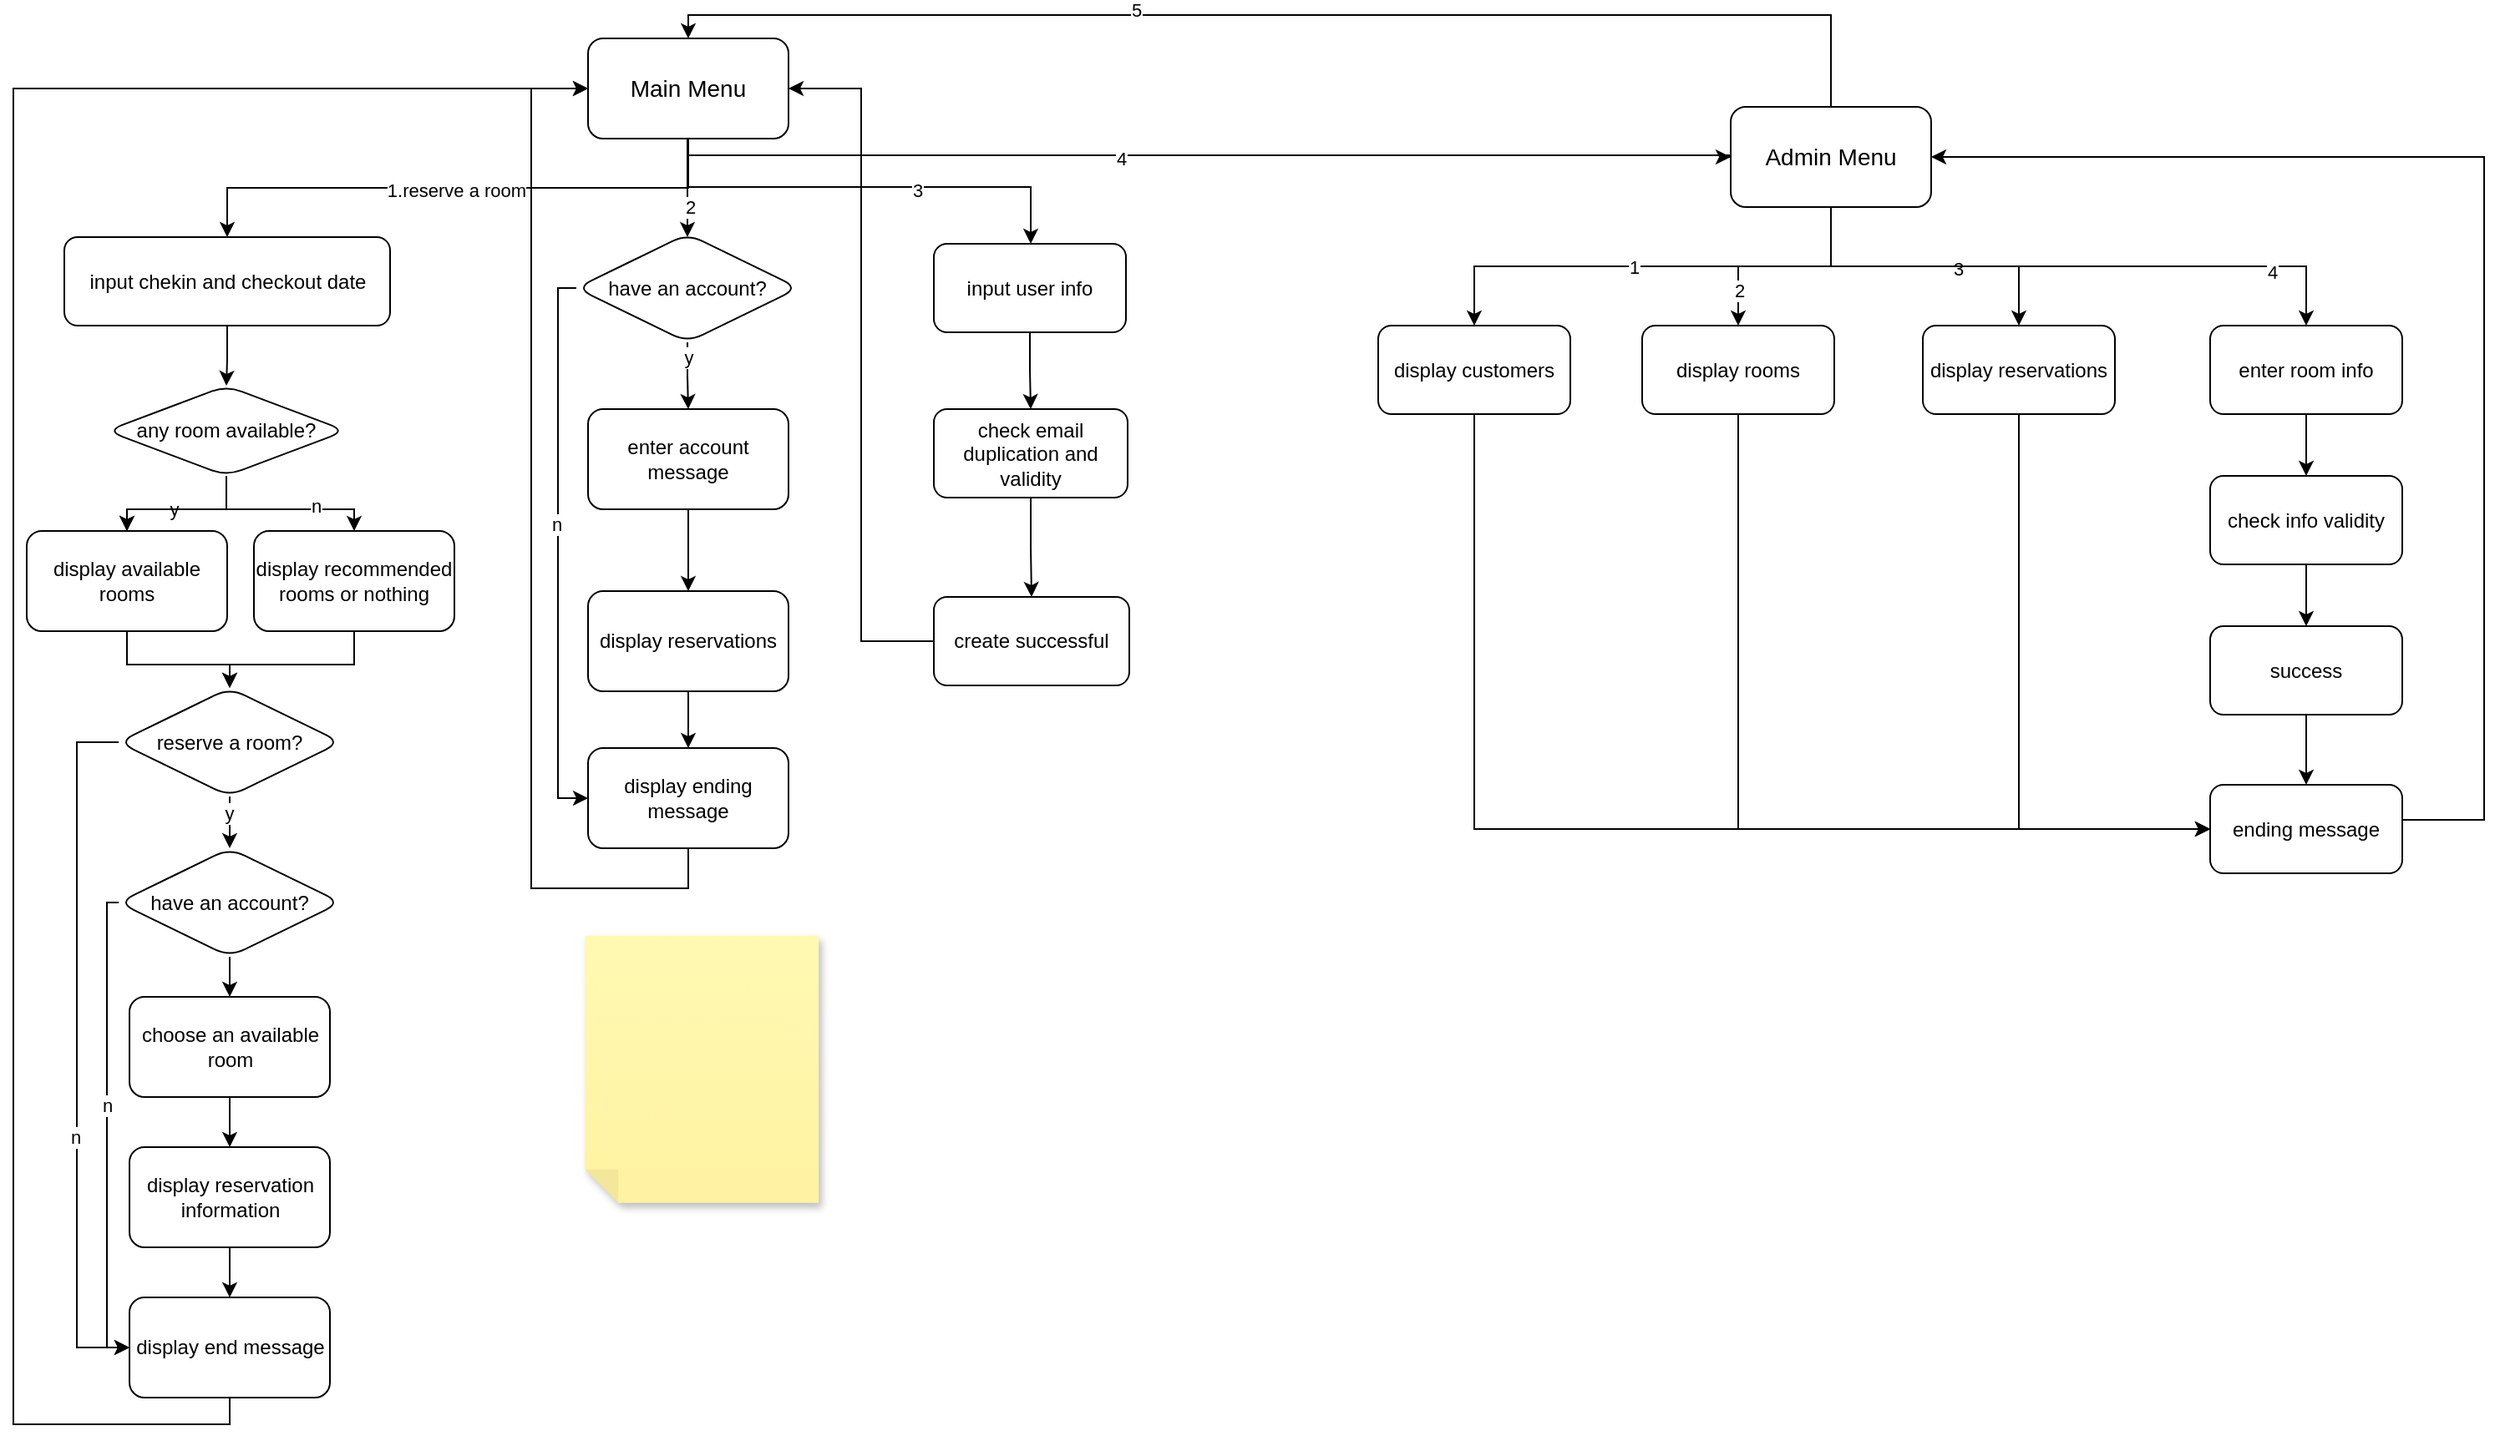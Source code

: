 <mxfile version="21.6.5" type="device">
  <diagram name="Page-1" id="L9pgTuRZYYC1K3Q5Xu9Y">
    <mxGraphModel dx="995" dy="513" grid="0" gridSize="10" guides="1" tooltips="1" connect="1" arrows="1" fold="1" page="1" pageScale="1" pageWidth="827" pageHeight="1169" math="0" shadow="0">
      <root>
        <mxCell id="0" />
        <mxCell id="1" parent="0" />
        <mxCell id="ynpUtE7QQ3pSsfp8GMd7-4" style="edgeStyle=orthogonalEdgeStyle;rounded=0;orthogonalLoop=1;jettySize=auto;html=1;exitX=0.5;exitY=1;exitDx=0;exitDy=0;entryX=0.5;entryY=0;entryDx=0;entryDy=0;" edge="1" parent="1" source="ynpUtE7QQ3pSsfp8GMd7-2" target="ynpUtE7QQ3pSsfp8GMd7-3">
          <mxGeometry relative="1" as="geometry" />
        </mxCell>
        <mxCell id="ynpUtE7QQ3pSsfp8GMd7-5" value="1.reserve a room" style="edgeLabel;html=1;align=center;verticalAlign=middle;resizable=0;points=[];" vertex="1" connectable="0" parent="ynpUtE7QQ3pSsfp8GMd7-4">
          <mxGeometry x="0.005" y="1" relative="1" as="geometry">
            <mxPoint as="offset" />
          </mxGeometry>
        </mxCell>
        <mxCell id="ynpUtE7QQ3pSsfp8GMd7-44" style="edgeStyle=orthogonalEdgeStyle;rounded=0;orthogonalLoop=1;jettySize=auto;html=1;entryX=0.5;entryY=0;entryDx=0;entryDy=0;" edge="1" parent="1" source="ynpUtE7QQ3pSsfp8GMd7-2">
          <mxGeometry relative="1" as="geometry">
            <mxPoint x="413.5" y="144" as="targetPoint" />
          </mxGeometry>
        </mxCell>
        <mxCell id="ynpUtE7QQ3pSsfp8GMd7-45" value="2" style="edgeLabel;html=1;align=center;verticalAlign=middle;resizable=0;points=[];" vertex="1" connectable="0" parent="ynpUtE7QQ3pSsfp8GMd7-44">
          <mxGeometry x="0.361" y="1" relative="1" as="geometry">
            <mxPoint y="1" as="offset" />
          </mxGeometry>
        </mxCell>
        <mxCell id="ynpUtE7QQ3pSsfp8GMd7-63" style="edgeStyle=orthogonalEdgeStyle;rounded=0;orthogonalLoop=1;jettySize=auto;html=1;exitX=0.5;exitY=1;exitDx=0;exitDy=0;" edge="1" parent="1" source="ynpUtE7QQ3pSsfp8GMd7-2" target="ynpUtE7QQ3pSsfp8GMd7-62">
          <mxGeometry relative="1" as="geometry">
            <Array as="points">
              <mxPoint x="414" y="114" />
              <mxPoint x="619" y="114" />
            </Array>
          </mxGeometry>
        </mxCell>
        <mxCell id="ynpUtE7QQ3pSsfp8GMd7-64" value="3" style="edgeLabel;html=1;align=center;verticalAlign=middle;resizable=0;points=[];" vertex="1" connectable="0" parent="ynpUtE7QQ3pSsfp8GMd7-63">
          <mxGeometry x="0.238" y="-2" relative="1" as="geometry">
            <mxPoint as="offset" />
          </mxGeometry>
        </mxCell>
        <mxCell id="ynpUtE7QQ3pSsfp8GMd7-71" style="edgeStyle=orthogonalEdgeStyle;rounded=0;orthogonalLoop=1;jettySize=auto;html=1;exitX=0.5;exitY=1;exitDx=0;exitDy=0;entryX=0;entryY=0.5;entryDx=0;entryDy=0;" edge="1" parent="1" source="ynpUtE7QQ3pSsfp8GMd7-2" target="ynpUtE7QQ3pSsfp8GMd7-70">
          <mxGeometry relative="1" as="geometry">
            <mxPoint x="934" y="127" as="targetPoint" />
            <Array as="points">
              <mxPoint x="414" y="95" />
              <mxPoint x="1037" y="95" />
            </Array>
          </mxGeometry>
        </mxCell>
        <mxCell id="ynpUtE7QQ3pSsfp8GMd7-72" value="4" style="edgeLabel;html=1;align=center;verticalAlign=middle;resizable=0;points=[];" vertex="1" connectable="0" parent="ynpUtE7QQ3pSsfp8GMd7-71">
          <mxGeometry x="-0.153" y="-2" relative="1" as="geometry">
            <mxPoint as="offset" />
          </mxGeometry>
        </mxCell>
        <mxCell id="ynpUtE7QQ3pSsfp8GMd7-2" value="&lt;font style=&quot;font-size: 14px;&quot;&gt;Main Menu&lt;/font&gt;" style="rounded=1;whiteSpace=wrap;html=1;" vertex="1" parent="1">
          <mxGeometry x="354" y="25" width="120" height="60" as="geometry" />
        </mxCell>
        <mxCell id="ynpUtE7QQ3pSsfp8GMd7-3" value="input chekin and checkout date" style="rounded=1;whiteSpace=wrap;html=1;" vertex="1" parent="1">
          <mxGeometry x="40.5" y="144" width="195" height="53" as="geometry" />
        </mxCell>
        <mxCell id="ynpUtE7QQ3pSsfp8GMd7-11" value="" style="edgeStyle=orthogonalEdgeStyle;rounded=0;orthogonalLoop=1;jettySize=auto;html=1;exitX=0.5;exitY=1;exitDx=0;exitDy=0;" edge="1" parent="1" source="ynpUtE7QQ3pSsfp8GMd7-3" target="ynpUtE7QQ3pSsfp8GMd7-10">
          <mxGeometry relative="1" as="geometry">
            <mxPoint x="137.5" y="287" as="sourcePoint" />
          </mxGeometry>
        </mxCell>
        <mxCell id="ynpUtE7QQ3pSsfp8GMd7-13" value="" style="edgeStyle=orthogonalEdgeStyle;rounded=0;orthogonalLoop=1;jettySize=auto;html=1;" edge="1" parent="1" source="ynpUtE7QQ3pSsfp8GMd7-10" target="ynpUtE7QQ3pSsfp8GMd7-12">
          <mxGeometry relative="1" as="geometry" />
        </mxCell>
        <mxCell id="ynpUtE7QQ3pSsfp8GMd7-14" value="y" style="edgeLabel;html=1;align=center;verticalAlign=middle;resizable=0;points=[];" vertex="1" connectable="0" parent="ynpUtE7QQ3pSsfp8GMd7-13">
          <mxGeometry x="0.114" relative="1" as="geometry">
            <mxPoint as="offset" />
          </mxGeometry>
        </mxCell>
        <mxCell id="ynpUtE7QQ3pSsfp8GMd7-15" value="" style="edgeStyle=orthogonalEdgeStyle;rounded=0;orthogonalLoop=1;jettySize=auto;html=1;" edge="1" parent="1" source="ynpUtE7QQ3pSsfp8GMd7-10" target="ynpUtE7QQ3pSsfp8GMd7-12">
          <mxGeometry relative="1" as="geometry" />
        </mxCell>
        <mxCell id="ynpUtE7QQ3pSsfp8GMd7-17" value="" style="edgeStyle=orthogonalEdgeStyle;rounded=0;orthogonalLoop=1;jettySize=auto;html=1;exitX=0.5;exitY=1;exitDx=0;exitDy=0;" edge="1" parent="1" source="ynpUtE7QQ3pSsfp8GMd7-10" target="ynpUtE7QQ3pSsfp8GMd7-16">
          <mxGeometry relative="1" as="geometry">
            <mxPoint x="122" y="287" as="sourcePoint" />
          </mxGeometry>
        </mxCell>
        <mxCell id="ynpUtE7QQ3pSsfp8GMd7-18" value="n" style="edgeLabel;html=1;align=center;verticalAlign=middle;resizable=0;points=[];" vertex="1" connectable="0" parent="ynpUtE7QQ3pSsfp8GMd7-17">
          <mxGeometry x="0.313" y="2" relative="1" as="geometry">
            <mxPoint x="1" as="offset" />
          </mxGeometry>
        </mxCell>
        <mxCell id="ynpUtE7QQ3pSsfp8GMd7-10" value="any room available?" style="rhombus;whiteSpace=wrap;html=1;rounded=1;" vertex="1" parent="1">
          <mxGeometry x="66" y="233" width="143" height="54" as="geometry" />
        </mxCell>
        <mxCell id="ynpUtE7QQ3pSsfp8GMd7-24" value="" style="edgeStyle=orthogonalEdgeStyle;rounded=0;orthogonalLoop=1;jettySize=auto;html=1;" edge="1" parent="1" source="ynpUtE7QQ3pSsfp8GMd7-12" target="ynpUtE7QQ3pSsfp8GMd7-23">
          <mxGeometry relative="1" as="geometry" />
        </mxCell>
        <mxCell id="ynpUtE7QQ3pSsfp8GMd7-12" value="display available rooms" style="whiteSpace=wrap;html=1;rounded=1;" vertex="1" parent="1">
          <mxGeometry x="18" y="320" width="120" height="60" as="geometry" />
        </mxCell>
        <mxCell id="ynpUtE7QQ3pSsfp8GMd7-25" style="edgeStyle=orthogonalEdgeStyle;rounded=0;orthogonalLoop=1;jettySize=auto;html=1;exitX=0.5;exitY=1;exitDx=0;exitDy=0;entryX=0.5;entryY=0;entryDx=0;entryDy=0;" edge="1" parent="1" source="ynpUtE7QQ3pSsfp8GMd7-16" target="ynpUtE7QQ3pSsfp8GMd7-23">
          <mxGeometry relative="1" as="geometry" />
        </mxCell>
        <mxCell id="ynpUtE7QQ3pSsfp8GMd7-16" value="display recommended rooms or nothing" style="whiteSpace=wrap;html=1;rounded=1;" vertex="1" parent="1">
          <mxGeometry x="154" y="320" width="120" height="60" as="geometry" />
        </mxCell>
        <mxCell id="ynpUtE7QQ3pSsfp8GMd7-27" value="" style="edgeStyle=orthogonalEdgeStyle;rounded=0;orthogonalLoop=1;jettySize=auto;html=1;" edge="1" parent="1" source="ynpUtE7QQ3pSsfp8GMd7-23" target="ynpUtE7QQ3pSsfp8GMd7-26">
          <mxGeometry relative="1" as="geometry" />
        </mxCell>
        <mxCell id="ynpUtE7QQ3pSsfp8GMd7-28" value="y" style="edgeLabel;html=1;align=center;verticalAlign=middle;resizable=0;points=[];" vertex="1" connectable="0" parent="ynpUtE7QQ3pSsfp8GMd7-27">
          <mxGeometry x="-0.592" y="-1" relative="1" as="geometry">
            <mxPoint as="offset" />
          </mxGeometry>
        </mxCell>
        <mxCell id="ynpUtE7QQ3pSsfp8GMd7-39" style="edgeStyle=orthogonalEdgeStyle;rounded=0;orthogonalLoop=1;jettySize=auto;html=1;entryX=0;entryY=0.5;entryDx=0;entryDy=0;" edge="1" parent="1" source="ynpUtE7QQ3pSsfp8GMd7-23" target="ynpUtE7QQ3pSsfp8GMd7-37">
          <mxGeometry relative="1" as="geometry">
            <Array as="points">
              <mxPoint x="48" y="447" />
              <mxPoint x="48" y="809" />
            </Array>
          </mxGeometry>
        </mxCell>
        <mxCell id="ynpUtE7QQ3pSsfp8GMd7-40" value="n" style="edgeLabel;html=1;align=center;verticalAlign=middle;resizable=0;points=[];" vertex="1" connectable="0" parent="ynpUtE7QQ3pSsfp8GMd7-39">
          <mxGeometry x="0.243" y="-1" relative="1" as="geometry">
            <mxPoint y="1" as="offset" />
          </mxGeometry>
        </mxCell>
        <mxCell id="ynpUtE7QQ3pSsfp8GMd7-23" value="reserve a room?" style="rhombus;whiteSpace=wrap;html=1;rounded=1;" vertex="1" parent="1">
          <mxGeometry x="73" y="414" width="133" height="65" as="geometry" />
        </mxCell>
        <mxCell id="ynpUtE7QQ3pSsfp8GMd7-32" value="" style="edgeStyle=orthogonalEdgeStyle;rounded=0;orthogonalLoop=1;jettySize=auto;html=1;" edge="1" parent="1" source="ynpUtE7QQ3pSsfp8GMd7-26" target="ynpUtE7QQ3pSsfp8GMd7-31">
          <mxGeometry relative="1" as="geometry" />
        </mxCell>
        <mxCell id="ynpUtE7QQ3pSsfp8GMd7-41" style="edgeStyle=orthogonalEdgeStyle;rounded=0;orthogonalLoop=1;jettySize=auto;html=1;exitX=0;exitY=0.5;exitDx=0;exitDy=0;entryX=0;entryY=0.5;entryDx=0;entryDy=0;" edge="1" parent="1" source="ynpUtE7QQ3pSsfp8GMd7-26" target="ynpUtE7QQ3pSsfp8GMd7-37">
          <mxGeometry relative="1" as="geometry">
            <Array as="points">
              <mxPoint x="66" y="543" />
              <mxPoint x="66" y="809" />
            </Array>
          </mxGeometry>
        </mxCell>
        <mxCell id="ynpUtE7QQ3pSsfp8GMd7-42" value="n" style="edgeLabel;html=1;align=center;verticalAlign=middle;resizable=0;points=[];" vertex="1" connectable="0" parent="ynpUtE7QQ3pSsfp8GMd7-41">
          <mxGeometry x="-0.112" relative="1" as="geometry">
            <mxPoint y="1" as="offset" />
          </mxGeometry>
        </mxCell>
        <mxCell id="ynpUtE7QQ3pSsfp8GMd7-26" value="have an account?" style="rhombus;whiteSpace=wrap;html=1;rounded=1;" vertex="1" parent="1">
          <mxGeometry x="73" y="510" width="133" height="65" as="geometry" />
        </mxCell>
        <mxCell id="ynpUtE7QQ3pSsfp8GMd7-34" value="" style="edgeStyle=orthogonalEdgeStyle;rounded=0;orthogonalLoop=1;jettySize=auto;html=1;" edge="1" parent="1" source="ynpUtE7QQ3pSsfp8GMd7-31" target="ynpUtE7QQ3pSsfp8GMd7-33">
          <mxGeometry relative="1" as="geometry" />
        </mxCell>
        <mxCell id="ynpUtE7QQ3pSsfp8GMd7-31" value="choose an available room" style="whiteSpace=wrap;html=1;rounded=1;" vertex="1" parent="1">
          <mxGeometry x="79.5" y="599" width="120" height="60" as="geometry" />
        </mxCell>
        <mxCell id="ynpUtE7QQ3pSsfp8GMd7-38" value="" style="edgeStyle=orthogonalEdgeStyle;rounded=0;orthogonalLoop=1;jettySize=auto;html=1;" edge="1" parent="1" source="ynpUtE7QQ3pSsfp8GMd7-33" target="ynpUtE7QQ3pSsfp8GMd7-37">
          <mxGeometry relative="1" as="geometry" />
        </mxCell>
        <mxCell id="ynpUtE7QQ3pSsfp8GMd7-33" value="display reservation information" style="whiteSpace=wrap;html=1;rounded=1;" vertex="1" parent="1">
          <mxGeometry x="79.5" y="689" width="120" height="60" as="geometry" />
        </mxCell>
        <mxCell id="ynpUtE7QQ3pSsfp8GMd7-43" style="edgeStyle=orthogonalEdgeStyle;rounded=0;orthogonalLoop=1;jettySize=auto;html=1;entryX=0;entryY=0.5;entryDx=0;entryDy=0;" edge="1" parent="1" source="ynpUtE7QQ3pSsfp8GMd7-37" target="ynpUtE7QQ3pSsfp8GMd7-2">
          <mxGeometry relative="1" as="geometry">
            <mxPoint x="10" y="466" as="targetPoint" />
            <Array as="points">
              <mxPoint x="140" y="855" />
              <mxPoint x="10" y="855" />
              <mxPoint x="10" y="55" />
            </Array>
          </mxGeometry>
        </mxCell>
        <mxCell id="ynpUtE7QQ3pSsfp8GMd7-37" value="display end message" style="whiteSpace=wrap;html=1;rounded=1;" vertex="1" parent="1">
          <mxGeometry x="79.5" y="779" width="120" height="60" as="geometry" />
        </mxCell>
        <mxCell id="ynpUtE7QQ3pSsfp8GMd7-48" value="" style="edgeStyle=orthogonalEdgeStyle;rounded=0;orthogonalLoop=1;jettySize=auto;html=1;" edge="1" parent="1" source="ynpUtE7QQ3pSsfp8GMd7-46" target="ynpUtE7QQ3pSsfp8GMd7-47">
          <mxGeometry relative="1" as="geometry" />
        </mxCell>
        <mxCell id="ynpUtE7QQ3pSsfp8GMd7-56" value="y" style="edgeLabel;html=1;align=center;verticalAlign=middle;resizable=0;points=[];" vertex="1" connectable="0" parent="ynpUtE7QQ3pSsfp8GMd7-48">
          <mxGeometry x="-0.559" relative="1" as="geometry">
            <mxPoint as="offset" />
          </mxGeometry>
        </mxCell>
        <mxCell id="ynpUtE7QQ3pSsfp8GMd7-57" style="edgeStyle=orthogonalEdgeStyle;rounded=0;orthogonalLoop=1;jettySize=auto;html=1;exitX=0;exitY=0.5;exitDx=0;exitDy=0;entryX=0;entryY=0.5;entryDx=0;entryDy=0;" edge="1" parent="1" source="ynpUtE7QQ3pSsfp8GMd7-46" target="ynpUtE7QQ3pSsfp8GMd7-53">
          <mxGeometry relative="1" as="geometry">
            <Array as="points">
              <mxPoint x="336" y="175" />
              <mxPoint x="336" y="480" />
            </Array>
          </mxGeometry>
        </mxCell>
        <mxCell id="ynpUtE7QQ3pSsfp8GMd7-58" value="n" style="edgeLabel;html=1;align=center;verticalAlign=middle;resizable=0;points=[];" vertex="1" connectable="0" parent="ynpUtE7QQ3pSsfp8GMd7-57">
          <mxGeometry x="-0.09" y="-1" relative="1" as="geometry">
            <mxPoint as="offset" />
          </mxGeometry>
        </mxCell>
        <mxCell id="ynpUtE7QQ3pSsfp8GMd7-46" value="have an account?" style="rhombus;whiteSpace=wrap;html=1;rounded=1;" vertex="1" parent="1">
          <mxGeometry x="347" y="142" width="133" height="65" as="geometry" />
        </mxCell>
        <mxCell id="ynpUtE7QQ3pSsfp8GMd7-50" value="" style="edgeStyle=orthogonalEdgeStyle;rounded=0;orthogonalLoop=1;jettySize=auto;html=1;" edge="1" parent="1" source="ynpUtE7QQ3pSsfp8GMd7-47" target="ynpUtE7QQ3pSsfp8GMd7-49">
          <mxGeometry relative="1" as="geometry" />
        </mxCell>
        <mxCell id="ynpUtE7QQ3pSsfp8GMd7-47" value="enter account message" style="whiteSpace=wrap;html=1;rounded=1;" vertex="1" parent="1">
          <mxGeometry x="354" y="247" width="120" height="60" as="geometry" />
        </mxCell>
        <mxCell id="ynpUtE7QQ3pSsfp8GMd7-54" value="" style="edgeStyle=orthogonalEdgeStyle;rounded=0;orthogonalLoop=1;jettySize=auto;html=1;" edge="1" parent="1" source="ynpUtE7QQ3pSsfp8GMd7-49" target="ynpUtE7QQ3pSsfp8GMd7-53">
          <mxGeometry relative="1" as="geometry" />
        </mxCell>
        <mxCell id="ynpUtE7QQ3pSsfp8GMd7-49" value="display reservations" style="whiteSpace=wrap;html=1;rounded=1;" vertex="1" parent="1">
          <mxGeometry x="354" y="356" width="120" height="60" as="geometry" />
        </mxCell>
        <mxCell id="ynpUtE7QQ3pSsfp8GMd7-55" style="edgeStyle=orthogonalEdgeStyle;rounded=0;orthogonalLoop=1;jettySize=auto;html=1;entryX=0;entryY=0.5;entryDx=0;entryDy=0;exitX=0.5;exitY=1;exitDx=0;exitDy=0;" edge="1" parent="1" source="ynpUtE7QQ3pSsfp8GMd7-53" target="ynpUtE7QQ3pSsfp8GMd7-2">
          <mxGeometry relative="1" as="geometry">
            <Array as="points">
              <mxPoint x="414" y="534" />
              <mxPoint x="320" y="534" />
              <mxPoint x="320" y="55" />
            </Array>
          </mxGeometry>
        </mxCell>
        <mxCell id="ynpUtE7QQ3pSsfp8GMd7-53" value="display ending message" style="whiteSpace=wrap;html=1;rounded=1;" vertex="1" parent="1">
          <mxGeometry x="354" y="450" width="120" height="60" as="geometry" />
        </mxCell>
        <mxCell id="ynpUtE7QQ3pSsfp8GMd7-66" value="" style="edgeStyle=orthogonalEdgeStyle;rounded=0;orthogonalLoop=1;jettySize=auto;html=1;" edge="1" parent="1" source="ynpUtE7QQ3pSsfp8GMd7-62" target="ynpUtE7QQ3pSsfp8GMd7-65">
          <mxGeometry relative="1" as="geometry" />
        </mxCell>
        <mxCell id="ynpUtE7QQ3pSsfp8GMd7-62" value="input user info" style="rounded=1;whiteSpace=wrap;html=1;" vertex="1" parent="1">
          <mxGeometry x="561" y="148" width="115" height="53" as="geometry" />
        </mxCell>
        <mxCell id="ynpUtE7QQ3pSsfp8GMd7-68" value="" style="edgeStyle=orthogonalEdgeStyle;rounded=0;orthogonalLoop=1;jettySize=auto;html=1;" edge="1" parent="1" source="ynpUtE7QQ3pSsfp8GMd7-65" target="ynpUtE7QQ3pSsfp8GMd7-67">
          <mxGeometry relative="1" as="geometry" />
        </mxCell>
        <mxCell id="ynpUtE7QQ3pSsfp8GMd7-65" value="check email duplication and validity" style="rounded=1;whiteSpace=wrap;html=1;" vertex="1" parent="1">
          <mxGeometry x="561" y="247" width="116" height="53" as="geometry" />
        </mxCell>
        <mxCell id="ynpUtE7QQ3pSsfp8GMd7-69" style="edgeStyle=orthogonalEdgeStyle;rounded=0;orthogonalLoop=1;jettySize=auto;html=1;entryX=1;entryY=0.5;entryDx=0;entryDy=0;" edge="1" parent="1" source="ynpUtE7QQ3pSsfp8GMd7-67" target="ynpUtE7QQ3pSsfp8GMd7-2">
          <mxGeometry relative="1" as="geometry" />
        </mxCell>
        <mxCell id="ynpUtE7QQ3pSsfp8GMd7-67" value="create successful" style="rounded=1;whiteSpace=wrap;html=1;" vertex="1" parent="1">
          <mxGeometry x="561" y="359.5" width="117" height="53" as="geometry" />
        </mxCell>
        <mxCell id="ynpUtE7QQ3pSsfp8GMd7-76" style="edgeStyle=orthogonalEdgeStyle;rounded=0;orthogonalLoop=1;jettySize=auto;html=1;entryX=0.5;entryY=0;entryDx=0;entryDy=0;exitX=0.5;exitY=1;exitDx=0;exitDy=0;" edge="1" parent="1" source="ynpUtE7QQ3pSsfp8GMd7-70" target="ynpUtE7QQ3pSsfp8GMd7-75">
          <mxGeometry relative="1" as="geometry" />
        </mxCell>
        <mxCell id="ynpUtE7QQ3pSsfp8GMd7-77" value="1" style="edgeLabel;html=1;align=center;verticalAlign=middle;resizable=0;points=[];" vertex="1" connectable="0" parent="ynpUtE7QQ3pSsfp8GMd7-76">
          <mxGeometry x="0.079" relative="1" as="geometry">
            <mxPoint as="offset" />
          </mxGeometry>
        </mxCell>
        <mxCell id="ynpUtE7QQ3pSsfp8GMd7-81" style="edgeStyle=orthogonalEdgeStyle;rounded=0;orthogonalLoop=1;jettySize=auto;html=1;" edge="1" parent="1" source="ynpUtE7QQ3pSsfp8GMd7-70" target="ynpUtE7QQ3pSsfp8GMd7-80">
          <mxGeometry relative="1" as="geometry" />
        </mxCell>
        <mxCell id="ynpUtE7QQ3pSsfp8GMd7-82" value="2" style="edgeLabel;html=1;align=center;verticalAlign=middle;resizable=0;points=[];" vertex="1" connectable="0" parent="ynpUtE7QQ3pSsfp8GMd7-81">
          <mxGeometry x="0.664" relative="1" as="geometry">
            <mxPoint as="offset" />
          </mxGeometry>
        </mxCell>
        <mxCell id="ynpUtE7QQ3pSsfp8GMd7-84" style="edgeStyle=orthogonalEdgeStyle;rounded=0;orthogonalLoop=1;jettySize=auto;html=1;entryX=0.5;entryY=0;entryDx=0;entryDy=0;" edge="1" parent="1" source="ynpUtE7QQ3pSsfp8GMd7-70" target="ynpUtE7QQ3pSsfp8GMd7-83">
          <mxGeometry relative="1" as="geometry" />
        </mxCell>
        <mxCell id="ynpUtE7QQ3pSsfp8GMd7-85" value="3" style="edgeLabel;html=1;align=center;verticalAlign=middle;resizable=0;points=[];" vertex="1" connectable="0" parent="ynpUtE7QQ3pSsfp8GMd7-84">
          <mxGeometry x="0.212" y="-1" relative="1" as="geometry">
            <mxPoint as="offset" />
          </mxGeometry>
        </mxCell>
        <mxCell id="ynpUtE7QQ3pSsfp8GMd7-87" style="edgeStyle=orthogonalEdgeStyle;rounded=0;orthogonalLoop=1;jettySize=auto;html=1;exitX=0.5;exitY=1;exitDx=0;exitDy=0;" edge="1" parent="1" source="ynpUtE7QQ3pSsfp8GMd7-70" target="ynpUtE7QQ3pSsfp8GMd7-86">
          <mxGeometry relative="1" as="geometry" />
        </mxCell>
        <mxCell id="ynpUtE7QQ3pSsfp8GMd7-88" value="4" style="edgeLabel;html=1;align=center;verticalAlign=middle;resizable=0;points=[];" vertex="1" connectable="0" parent="ynpUtE7QQ3pSsfp8GMd7-87">
          <mxGeometry x="0.681" y="-3" relative="1" as="geometry">
            <mxPoint as="offset" />
          </mxGeometry>
        </mxCell>
        <mxCell id="ynpUtE7QQ3pSsfp8GMd7-94" style="edgeStyle=orthogonalEdgeStyle;rounded=0;orthogonalLoop=1;jettySize=auto;html=1;entryX=0.5;entryY=0;entryDx=0;entryDy=0;exitX=0.5;exitY=0;exitDx=0;exitDy=0;" edge="1" parent="1" source="ynpUtE7QQ3pSsfp8GMd7-70" target="ynpUtE7QQ3pSsfp8GMd7-2">
          <mxGeometry relative="1" as="geometry">
            <Array as="points">
              <mxPoint x="1098" y="11" />
              <mxPoint x="414" y="11" />
            </Array>
          </mxGeometry>
        </mxCell>
        <mxCell id="ynpUtE7QQ3pSsfp8GMd7-95" value="5" style="edgeLabel;html=1;align=center;verticalAlign=middle;resizable=0;points=[];" vertex="1" connectable="0" parent="ynpUtE7QQ3pSsfp8GMd7-94">
          <mxGeometry x="0.252" y="-3" relative="1" as="geometry">
            <mxPoint as="offset" />
          </mxGeometry>
        </mxCell>
        <mxCell id="ynpUtE7QQ3pSsfp8GMd7-70" value="&lt;font style=&quot;font-size: 14px;&quot;&gt;Admin Menu&lt;/font&gt;" style="rounded=1;whiteSpace=wrap;html=1;" vertex="1" parent="1">
          <mxGeometry x="1038" y="66" width="120" height="60" as="geometry" />
        </mxCell>
        <mxCell id="ynpUtE7QQ3pSsfp8GMd7-103" style="edgeStyle=orthogonalEdgeStyle;rounded=0;orthogonalLoop=1;jettySize=auto;html=1;entryX=0;entryY=0.5;entryDx=0;entryDy=0;exitX=0.5;exitY=1;exitDx=0;exitDy=0;" edge="1" parent="1" source="ynpUtE7QQ3pSsfp8GMd7-75" target="ynpUtE7QQ3pSsfp8GMd7-98">
          <mxGeometry relative="1" as="geometry" />
        </mxCell>
        <mxCell id="ynpUtE7QQ3pSsfp8GMd7-75" value="display customers" style="rounded=1;whiteSpace=wrap;html=1;" vertex="1" parent="1">
          <mxGeometry x="827" y="197" width="115" height="53" as="geometry" />
        </mxCell>
        <mxCell id="ynpUtE7QQ3pSsfp8GMd7-102" style="edgeStyle=orthogonalEdgeStyle;rounded=0;orthogonalLoop=1;jettySize=auto;html=1;exitX=0.5;exitY=1;exitDx=0;exitDy=0;entryX=0;entryY=0.5;entryDx=0;entryDy=0;" edge="1" parent="1" source="ynpUtE7QQ3pSsfp8GMd7-80" target="ynpUtE7QQ3pSsfp8GMd7-98">
          <mxGeometry relative="1" as="geometry" />
        </mxCell>
        <mxCell id="ynpUtE7QQ3pSsfp8GMd7-80" value="display rooms" style="rounded=1;whiteSpace=wrap;html=1;" vertex="1" parent="1">
          <mxGeometry x="985" y="197" width="115" height="53" as="geometry" />
        </mxCell>
        <mxCell id="ynpUtE7QQ3pSsfp8GMd7-100" style="edgeStyle=orthogonalEdgeStyle;rounded=0;orthogonalLoop=1;jettySize=auto;html=1;entryX=0;entryY=0.5;entryDx=0;entryDy=0;exitX=0.5;exitY=1;exitDx=0;exitDy=0;" edge="1" parent="1" source="ynpUtE7QQ3pSsfp8GMd7-83" target="ynpUtE7QQ3pSsfp8GMd7-98">
          <mxGeometry relative="1" as="geometry" />
        </mxCell>
        <mxCell id="ynpUtE7QQ3pSsfp8GMd7-83" value="display reservations" style="rounded=1;whiteSpace=wrap;html=1;" vertex="1" parent="1">
          <mxGeometry x="1153" y="197" width="115" height="53" as="geometry" />
        </mxCell>
        <mxCell id="ynpUtE7QQ3pSsfp8GMd7-90" value="" style="edgeStyle=orthogonalEdgeStyle;rounded=0;orthogonalLoop=1;jettySize=auto;html=1;" edge="1" parent="1" source="ynpUtE7QQ3pSsfp8GMd7-86" target="ynpUtE7QQ3pSsfp8GMd7-89">
          <mxGeometry relative="1" as="geometry" />
        </mxCell>
        <mxCell id="ynpUtE7QQ3pSsfp8GMd7-86" value="enter room info" style="rounded=1;whiteSpace=wrap;html=1;" vertex="1" parent="1">
          <mxGeometry x="1325" y="197" width="115" height="53" as="geometry" />
        </mxCell>
        <mxCell id="ynpUtE7QQ3pSsfp8GMd7-92" value="" style="edgeStyle=orthogonalEdgeStyle;rounded=0;orthogonalLoop=1;jettySize=auto;html=1;" edge="1" parent="1" source="ynpUtE7QQ3pSsfp8GMd7-89" target="ynpUtE7QQ3pSsfp8GMd7-91">
          <mxGeometry relative="1" as="geometry" />
        </mxCell>
        <mxCell id="ynpUtE7QQ3pSsfp8GMd7-89" value="check info validity" style="rounded=1;whiteSpace=wrap;html=1;" vertex="1" parent="1">
          <mxGeometry x="1325" y="287" width="115" height="53" as="geometry" />
        </mxCell>
        <mxCell id="ynpUtE7QQ3pSsfp8GMd7-96" style="edgeStyle=orthogonalEdgeStyle;rounded=0;orthogonalLoop=1;jettySize=auto;html=1;entryX=1;entryY=0.5;entryDx=0;entryDy=0;exitX=1;exitY=0.5;exitDx=0;exitDy=0;" edge="1" parent="1" source="ynpUtE7QQ3pSsfp8GMd7-98" target="ynpUtE7QQ3pSsfp8GMd7-70">
          <mxGeometry relative="1" as="geometry">
            <Array as="points">
              <mxPoint x="1440" y="493" />
              <mxPoint x="1489" y="493" />
              <mxPoint x="1489" y="96" />
            </Array>
          </mxGeometry>
        </mxCell>
        <mxCell id="ynpUtE7QQ3pSsfp8GMd7-99" value="" style="edgeStyle=orthogonalEdgeStyle;rounded=0;orthogonalLoop=1;jettySize=auto;html=1;" edge="1" parent="1" source="ynpUtE7QQ3pSsfp8GMd7-91" target="ynpUtE7QQ3pSsfp8GMd7-98">
          <mxGeometry relative="1" as="geometry" />
        </mxCell>
        <mxCell id="ynpUtE7QQ3pSsfp8GMd7-91" value="success" style="rounded=1;whiteSpace=wrap;html=1;" vertex="1" parent="1">
          <mxGeometry x="1325" y="377" width="115" height="53" as="geometry" />
        </mxCell>
        <mxCell id="ynpUtE7QQ3pSsfp8GMd7-98" value="ending message" style="rounded=1;whiteSpace=wrap;html=1;" vertex="1" parent="1">
          <mxGeometry x="1325" y="472" width="115" height="53" as="geometry" />
        </mxCell>
        <mxCell id="ynpUtE7QQ3pSsfp8GMd7-104" value="" style="shape=note;whiteSpace=wrap;html=1;backgroundOutline=1;fontColor=#000000;darkOpacity=0.05;fillColor=#FFF9B2;strokeColor=none;fillStyle=solid;direction=west;gradientDirection=north;gradientColor=#FFF2A1;shadow=1;size=20;pointerEvents=1;" vertex="1" parent="1">
          <mxGeometry x="352.083" y="562.417" width="140" height="160" as="geometry" />
        </mxCell>
      </root>
    </mxGraphModel>
  </diagram>
</mxfile>
